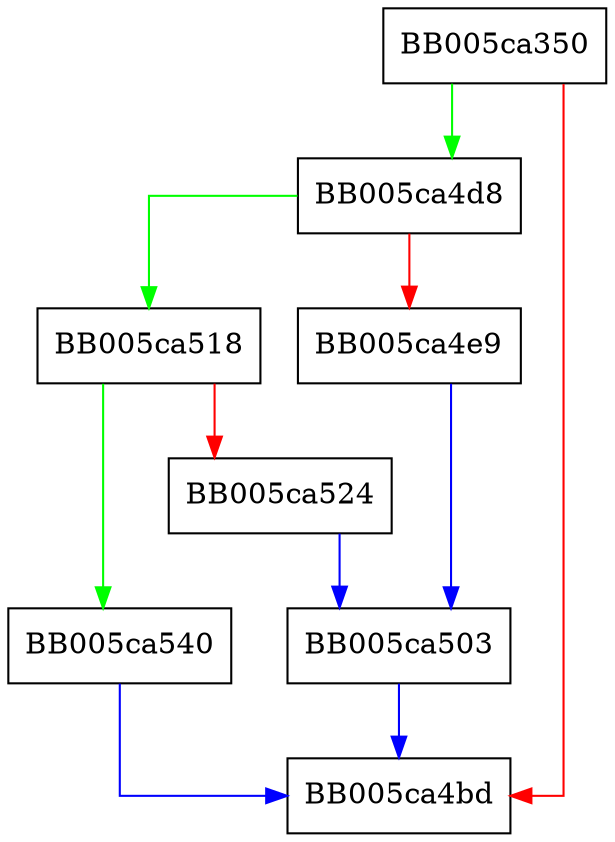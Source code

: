 digraph evp_keymgmt_util_get_deflt_digest_name {
  node [shape="box"];
  graph [splines=ortho];
  BB005ca350 -> BB005ca4d8 [color="green"];
  BB005ca350 -> BB005ca4bd [color="red"];
  BB005ca4d8 -> BB005ca518 [color="green"];
  BB005ca4d8 -> BB005ca4e9 [color="red"];
  BB005ca4e9 -> BB005ca503 [color="blue"];
  BB005ca503 -> BB005ca4bd [color="blue"];
  BB005ca518 -> BB005ca540 [color="green"];
  BB005ca518 -> BB005ca524 [color="red"];
  BB005ca524 -> BB005ca503 [color="blue"];
  BB005ca540 -> BB005ca4bd [color="blue"];
}
